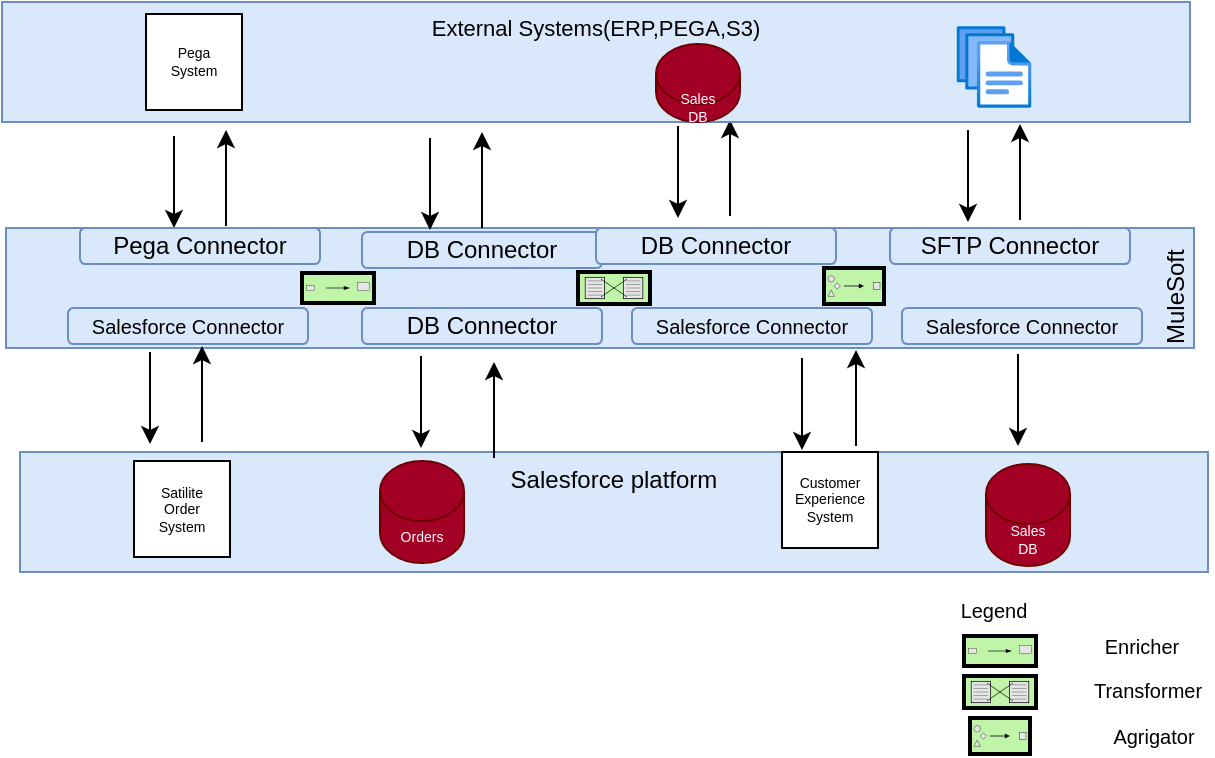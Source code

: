 <mxfile version="20.5.1" type="github"><diagram id="4_XCW6oBCm1cpU5HytLm" name="Page-1"><mxGraphModel dx="782" dy="392" grid="1" gridSize="3" guides="1" tooltips="1" connect="1" arrows="1" fold="1" page="1" pageScale="1" pageWidth="1600" pageHeight="900" math="0" shadow="0"><root><mxCell id="0"/><mxCell id="1" parent="0"/><mxCell id="Yc7H-iH_WG85VqJQNrEK-73" value="MuleSoft" style="rounded=0;whiteSpace=wrap;html=1;fillColor=#dae8fc;strokeColor=#6c8ebf;verticalAlign=bottom;align=left;horizontal=0;" vertex="1" parent="1"><mxGeometry x="404" y="437" width="594" height="60" as="geometry"/></mxCell><mxCell id="Yc7H-iH_WG85VqJQNrEK-19" value="" style="endArrow=classic;html=1;rounded=0;fontSize=10;entryX=0.5;entryY=0;entryDx=0;entryDy=0;" edge="1" parent="1"><mxGeometry width="50" height="50" relative="1" as="geometry"><mxPoint x="740" y="386" as="sourcePoint"/><mxPoint x="740" y="432" as="targetPoint"/></mxGeometry></mxCell><mxCell id="Yc7H-iH_WG85VqJQNrEK-20" value="" style="endArrow=classic;html=1;rounded=0;fontSize=10;entryX=0.75;entryY=1;entryDx=0;entryDy=0;" edge="1" parent="1"><mxGeometry width="50" height="50" relative="1" as="geometry"><mxPoint x="766" y="431" as="sourcePoint"/><mxPoint x="766" y="383" as="targetPoint"/></mxGeometry></mxCell><mxCell id="Yc7H-iH_WG85VqJQNrEK-26" value="Legend" style="text;html=1;strokeColor=none;fillColor=none;align=center;verticalAlign=middle;whiteSpace=wrap;rounded=0;fontSize=10;" vertex="1" parent="1"><mxGeometry x="868" y="619" width="60" height="18" as="geometry"/></mxCell><mxCell id="Yc7H-iH_WG85VqJQNrEK-27" value="Salesforce platform" style="rounded=0;whiteSpace=wrap;html=1;fillColor=#dae8fc;strokeColor=#6c8ebf;verticalAlign=top;" vertex="1" parent="1"><mxGeometry x="411" y="549" width="594" height="60" as="geometry"/></mxCell><mxCell id="Yc7H-iH_WG85VqJQNrEK-28" value="&lt;font style=&quot;font-size: 10px;&quot;&gt;Salesforce Connector&lt;/font&gt;" style="rounded=1;whiteSpace=wrap;html=1;fillColor=#dae8fc;strokeColor=#6c8ebf;" vertex="1" parent="1"><mxGeometry x="435" y="477" width="120" height="18" as="geometry"/></mxCell><mxCell id="Yc7H-iH_WG85VqJQNrEK-30" value="&lt;font style=&quot;font-size: 10px;&quot;&gt;Salesforce Connector&lt;/font&gt;" style="rounded=1;whiteSpace=wrap;html=1;fillColor=#dae8fc;strokeColor=#6c8ebf;" vertex="1" parent="1"><mxGeometry x="717" y="477" width="120" height="18" as="geometry"/></mxCell><mxCell id="Yc7H-iH_WG85VqJQNrEK-31" value="&lt;font style=&quot;font-size: 10px;&quot;&gt;Salesforce Connector&lt;/font&gt;" style="rounded=1;whiteSpace=wrap;html=1;fillColor=#dae8fc;strokeColor=#6c8ebf;" vertex="1" parent="1"><mxGeometry x="852" y="477" width="120" height="18" as="geometry"/></mxCell><mxCell id="Yc7H-iH_WG85VqJQNrEK-36" value="" style="endArrow=classic;html=1;rounded=0;fontSize=10;entryX=0.5;entryY=0;entryDx=0;entryDy=0;" edge="1" parent="1"><mxGeometry width="50" height="50" relative="1" as="geometry"><mxPoint x="885" y="388" as="sourcePoint"/><mxPoint x="885" y="434" as="targetPoint"/></mxGeometry></mxCell><mxCell id="Yc7H-iH_WG85VqJQNrEK-37" value="" style="endArrow=classic;html=1;rounded=0;fontSize=10;entryX=0.75;entryY=1;entryDx=0;entryDy=0;" edge="1" parent="1"><mxGeometry width="50" height="50" relative="1" as="geometry"><mxPoint x="911" y="433" as="sourcePoint"/><mxPoint x="911" y="385" as="targetPoint"/></mxGeometry></mxCell><mxCell id="Yc7H-iH_WG85VqJQNrEK-38" value="" style="endArrow=classic;html=1;rounded=0;fontSize=10;entryX=0.5;entryY=0;entryDx=0;entryDy=0;" edge="1" parent="1"><mxGeometry width="50" height="50" relative="1" as="geometry"><mxPoint x="616" y="392" as="sourcePoint"/><mxPoint x="616" y="438" as="targetPoint"/></mxGeometry></mxCell><mxCell id="Yc7H-iH_WG85VqJQNrEK-39" value="" style="endArrow=classic;html=1;rounded=0;fontSize=10;entryX=0.75;entryY=1;entryDx=0;entryDy=0;" edge="1" parent="1"><mxGeometry width="50" height="50" relative="1" as="geometry"><mxPoint x="642" y="437" as="sourcePoint"/><mxPoint x="642" y="389" as="targetPoint"/></mxGeometry></mxCell><mxCell id="Yc7H-iH_WG85VqJQNrEK-40" value="" style="endArrow=classic;html=1;rounded=0;fontSize=10;entryX=0.5;entryY=0;entryDx=0;entryDy=0;" edge="1" parent="1"><mxGeometry width="50" height="50" relative="1" as="geometry"><mxPoint x="488" y="391" as="sourcePoint"/><mxPoint x="488" y="437" as="targetPoint"/></mxGeometry></mxCell><mxCell id="Yc7H-iH_WG85VqJQNrEK-41" value="" style="endArrow=classic;html=1;rounded=0;fontSize=10;entryX=0.75;entryY=1;entryDx=0;entryDy=0;" edge="1" parent="1"><mxGeometry width="50" height="50" relative="1" as="geometry"><mxPoint x="514" y="436" as="sourcePoint"/><mxPoint x="514" y="388" as="targetPoint"/></mxGeometry></mxCell><mxCell id="Yc7H-iH_WG85VqJQNrEK-42" value="External Systems(ERP,PEGA,S3)" style="rounded=0;whiteSpace=wrap;html=1;fillColor=#dae8fc;strokeColor=#6c8ebf;verticalAlign=top;fontSize=11;" vertex="1" parent="1"><mxGeometry x="402" y="324" width="594" height="60" as="geometry"/></mxCell><mxCell id="Yc7H-iH_WG85VqJQNrEK-44" value="&lt;div&gt;Pega&lt;/div&gt;&lt;div&gt;System&lt;br&gt;&lt;/div&gt;" style="whiteSpace=wrap;html=1;aspect=fixed;fontSize=7;" vertex="1" parent="1"><mxGeometry x="474" y="330" width="48" height="48" as="geometry"/></mxCell><mxCell id="Yc7H-iH_WG85VqJQNrEK-47" value="" style="endArrow=classic;html=1;rounded=0;fontSize=10;entryX=0.5;entryY=0;entryDx=0;entryDy=0;" edge="1" parent="1"><mxGeometry width="50" height="50" relative="1" as="geometry"><mxPoint x="476" y="499" as="sourcePoint"/><mxPoint x="476" y="545" as="targetPoint"/></mxGeometry></mxCell><mxCell id="Yc7H-iH_WG85VqJQNrEK-48" value="" style="endArrow=classic;html=1;rounded=0;fontSize=10;entryX=0.75;entryY=1;entryDx=0;entryDy=0;" edge="1" parent="1"><mxGeometry width="50" height="50" relative="1" as="geometry"><mxPoint x="502" y="544" as="sourcePoint"/><mxPoint x="502" y="496" as="targetPoint"/></mxGeometry></mxCell><mxCell id="Yc7H-iH_WG85VqJQNrEK-49" value="" style="endArrow=classic;html=1;rounded=0;fontSize=10;entryX=0.5;entryY=0;entryDx=0;entryDy=0;" edge="1" parent="1"><mxGeometry width="50" height="50" relative="1" as="geometry"><mxPoint x="611.5" y="501" as="sourcePoint"/><mxPoint x="611.5" y="547" as="targetPoint"/></mxGeometry></mxCell><mxCell id="Yc7H-iH_WG85VqJQNrEK-50" value="" style="endArrow=classic;html=1;rounded=0;fontSize=10;entryX=0.75;entryY=1;entryDx=0;entryDy=0;" edge="1" parent="1"><mxGeometry width="50" height="50" relative="1" as="geometry"><mxPoint x="648" y="552" as="sourcePoint"/><mxPoint x="648" y="504" as="targetPoint"/></mxGeometry></mxCell><mxCell id="Yc7H-iH_WG85VqJQNrEK-51" value="" style="endArrow=classic;html=1;rounded=0;fontSize=10;entryX=0.5;entryY=0;entryDx=0;entryDy=0;" edge="1" parent="1"><mxGeometry width="50" height="50" relative="1" as="geometry"><mxPoint x="802" y="502" as="sourcePoint"/><mxPoint x="802" y="548" as="targetPoint"/></mxGeometry></mxCell><mxCell id="Yc7H-iH_WG85VqJQNrEK-52" value="" style="endArrow=classic;html=1;rounded=0;fontSize=10;entryX=0.5;entryY=0;entryDx=0;entryDy=0;" edge="1" parent="1"><mxGeometry width="50" height="50" relative="1" as="geometry"><mxPoint x="910" y="500" as="sourcePoint"/><mxPoint x="910" y="546" as="targetPoint"/></mxGeometry></mxCell><mxCell id="Yc7H-iH_WG85VqJQNrEK-57" value="" style="aspect=fixed;html=1;points=[];align=center;image;fontSize=12;image=img/lib/azure2/general/Files.svg;" vertex="1" parent="1"><mxGeometry x="879.26" y="336" width="37.49" height="41" as="geometry"/></mxCell><mxCell id="Yc7H-iH_WG85VqJQNrEK-62" value="" style="endArrow=classic;html=1;rounded=0;fontSize=10;entryX=0.75;entryY=1;entryDx=0;entryDy=0;" edge="1" parent="1"><mxGeometry width="50" height="50" relative="1" as="geometry"><mxPoint x="829" y="546" as="sourcePoint"/><mxPoint x="829" y="498" as="targetPoint"/></mxGeometry></mxCell><mxCell id="Yc7H-iH_WG85VqJQNrEK-74" value="Pega Connector" style="rounded=1;whiteSpace=wrap;html=1;fillColor=#dae8fc;strokeColor=#6c8ebf;" vertex="1" parent="1"><mxGeometry x="441" y="437" width="120" height="18" as="geometry"/></mxCell><mxCell id="Yc7H-iH_WG85VqJQNrEK-75" value="DB Connector" style="rounded=1;whiteSpace=wrap;html=1;fillColor=#dae8fc;strokeColor=#6c8ebf;" vertex="1" parent="1"><mxGeometry x="582" y="439" width="120" height="18" as="geometry"/></mxCell><mxCell id="Yc7H-iH_WG85VqJQNrEK-76" value="DB Connector" style="rounded=1;whiteSpace=wrap;html=1;fillColor=#dae8fc;strokeColor=#6c8ebf;" vertex="1" parent="1"><mxGeometry x="699" y="437" width="120" height="18" as="geometry"/></mxCell><mxCell id="Yc7H-iH_WG85VqJQNrEK-77" value="SFTP Connector" style="rounded=1;whiteSpace=wrap;html=1;fillColor=#dae8fc;strokeColor=#6c8ebf;" vertex="1" parent="1"><mxGeometry x="846" y="437" width="120" height="18" as="geometry"/></mxCell><mxCell id="Yc7H-iH_WG85VqJQNrEK-78" value="" style="strokeWidth=2;outlineConnect=0;dashed=0;align=center;fontSize=8;fillColor=#c0f5a9;verticalLabelPosition=bottom;verticalAlign=top;shape=mxgraph.eip.content_enricher;" vertex="1" parent="1"><mxGeometry x="552" y="459.5" width="36" height="15" as="geometry"/></mxCell><mxCell id="Yc7H-iH_WG85VqJQNrEK-79" value="" style="strokeWidth=2;outlineConnect=0;dashed=0;align=center;fontSize=8;shape=mxgraph.eip.message_translator;fillColor=#c0f5a9;verticalLabelPosition=bottom;verticalAlign=top;" vertex="1" parent="1"><mxGeometry x="690" y="459" width="36" height="16" as="geometry"/></mxCell><mxCell id="Yc7H-iH_WG85VqJQNrEK-80" value="" style="strokeWidth=2;outlineConnect=0;dashed=0;align=center;fontSize=8;fillColor=#c0f5a9;verticalLabelPosition=bottom;verticalAlign=top;shape=mxgraph.eip.normalizer;" vertex="1" parent="1"><mxGeometry x="813" y="457" width="30" height="18" as="geometry"/></mxCell><mxCell id="Yc7H-iH_WG85VqJQNrEK-84" value="" style="strokeWidth=2;outlineConnect=0;dashed=0;align=center;fontSize=8;fillColor=#c0f5a9;verticalLabelPosition=bottom;verticalAlign=top;shape=mxgraph.eip.content_enricher;" vertex="1" parent="1"><mxGeometry x="883" y="641" width="36" height="15" as="geometry"/></mxCell><mxCell id="Yc7H-iH_WG85VqJQNrEK-91" value="" style="strokeWidth=2;outlineConnect=0;dashed=0;align=center;fontSize=8;shape=mxgraph.eip.message_translator;fillColor=#c0f5a9;verticalLabelPosition=bottom;verticalAlign=top;" vertex="1" parent="1"><mxGeometry x="883" y="661" width="36" height="16" as="geometry"/></mxCell><mxCell id="Yc7H-iH_WG85VqJQNrEK-94" value="" style="strokeWidth=2;outlineConnect=0;dashed=0;align=center;fontSize=8;fillColor=#c0f5a9;verticalLabelPosition=bottom;verticalAlign=top;shape=mxgraph.eip.normalizer;" vertex="1" parent="1"><mxGeometry x="886" y="682" width="30" height="18" as="geometry"/></mxCell><mxCell id="Yc7H-iH_WG85VqJQNrEK-95" value="Enricher" style="text;html=1;strokeColor=none;fillColor=none;align=center;verticalAlign=middle;whiteSpace=wrap;rounded=0;fontSize=10;" vertex="1" parent="1"><mxGeometry x="941.5" y="635" width="60" height="21" as="geometry"/></mxCell><mxCell id="Yc7H-iH_WG85VqJQNrEK-96" value="Transformer" style="text;html=1;strokeColor=none;fillColor=none;align=center;verticalAlign=middle;whiteSpace=wrap;rounded=0;fontSize=10;" vertex="1" parent="1"><mxGeometry x="944.5" y="657" width="60" height="21" as="geometry"/></mxCell><mxCell id="Yc7H-iH_WG85VqJQNrEK-97" value="Agrigator" style="text;html=1;strokeColor=none;fillColor=none;align=center;verticalAlign=middle;whiteSpace=wrap;rounded=0;fontSize=10;" vertex="1" parent="1"><mxGeometry x="947.5" y="680" width="60" height="21" as="geometry"/></mxCell><mxCell id="Yc7H-iH_WG85VqJQNrEK-98" value="Orders" style="shape=cylinder3;whiteSpace=wrap;html=1;boundedLbl=1;backgroundOutline=1;size=15;fontSize=7;fillColor=#a20025;fontColor=#ffffff;strokeColor=#6F0000;" vertex="1" parent="1"><mxGeometry x="591" y="553.5" width="42" height="51" as="geometry"/></mxCell><mxCell id="Yc7H-iH_WG85VqJQNrEK-100" value="&lt;div&gt;Sales&lt;/div&gt;&lt;div&gt;DB&lt;br&gt;&lt;/div&gt;" style="shape=cylinder3;whiteSpace=wrap;html=1;boundedLbl=1;backgroundOutline=1;size=15;fontSize=7;fillColor=#a20025;fontColor=#ffffff;strokeColor=#6F0000;" vertex="1" parent="1"><mxGeometry x="729" y="345" width="42" height="39" as="geometry"/></mxCell><mxCell id="Yc7H-iH_WG85VqJQNrEK-102" value="DB Connector" style="rounded=1;whiteSpace=wrap;html=1;fillColor=#dae8fc;strokeColor=#6c8ebf;" vertex="1" parent="1"><mxGeometry x="582" y="477" width="120" height="18" as="geometry"/></mxCell><mxCell id="Yc7H-iH_WG85VqJQNrEK-103" value="&lt;div&gt;Satilite&lt;br&gt;&lt;/div&gt;&lt;div&gt;Order&lt;/div&gt;&lt;div&gt;System&lt;br&gt;&lt;/div&gt;" style="whiteSpace=wrap;html=1;aspect=fixed;fontSize=7;" vertex="1" parent="1"><mxGeometry x="468" y="553.5" width="48" height="48" as="geometry"/></mxCell><mxCell id="Yc7H-iH_WG85VqJQNrEK-104" value="&lt;div&gt;Sales&lt;/div&gt;&lt;div&gt;DB&lt;br&gt;&lt;/div&gt;" style="shape=cylinder3;whiteSpace=wrap;html=1;boundedLbl=1;backgroundOutline=1;size=15;fontSize=7;fillColor=#a20025;fontColor=#ffffff;strokeColor=#6F0000;" vertex="1" parent="1"><mxGeometry x="894" y="555" width="42" height="51" as="geometry"/></mxCell><mxCell id="Yc7H-iH_WG85VqJQNrEK-105" value="&lt;div&gt;Customer&lt;/div&gt;&lt;div&gt;Experience&lt;br&gt;&lt;/div&gt;&lt;div&gt;System&lt;br&gt;&lt;/div&gt;" style="whiteSpace=wrap;html=1;aspect=fixed;fontSize=7;" vertex="1" parent="1"><mxGeometry x="792" y="549" width="48" height="48" as="geometry"/></mxCell></root></mxGraphModel></diagram></mxfile>